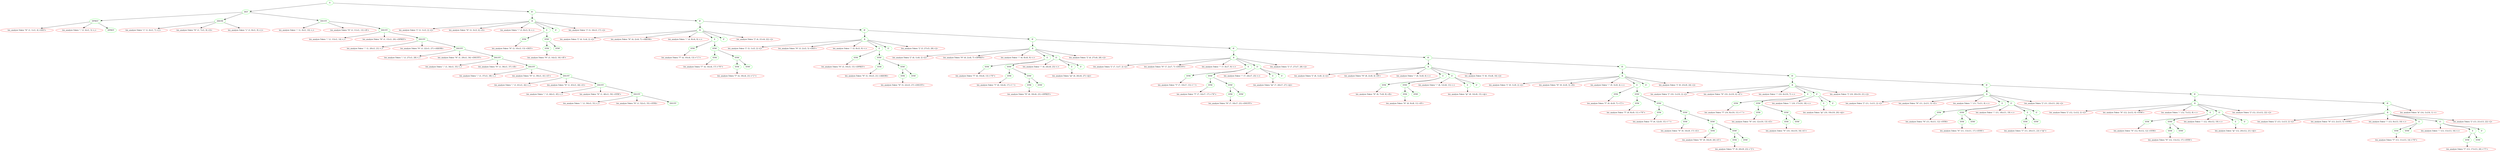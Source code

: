 digraph {
1 [label="S"][color=green]
2 [label="DEF"][color=green]
3 [label="DPREF"][color=green]
4 [label="lex_analyze.Token \"N\" (1, 1)-(1, 4) <DEF>"][color=red]
3->4
5 [label="lex_analyze.Token \",\" (1, 4)-(1, 5) <,>"][color=red]
3->5
6 [label="DPREF"][color=green]
3->6
2->3
7 [label="AXIOM"][color=green]
8 [label="lex_analyze.Token \"{\" (1, 6)-(1, 7) <{>"][color=red]
7->8
9 [label="lex_analyze.Token \"N\" (1, 7)-(1, 8) <S>"][color=red]
7->9
10 [label="lex_analyze.Token \"}\" (1, 8)-(1, 9) <}>"][color=red]
7->10
2->7
11 [label="DSUFF"][color=green]
12 [label="lex_analyze.Token \",\" (1, 9)-(1, 10) <,>"][color=red]
11->12
13 [label="lex_analyze.Token \"N\" (1, 11)-(1, 13) <R'>"][color=red]
11->13
14 [label="DSUFF"][color=green]
15 [label="lex_analyze.Token \",\" (1, 13)-(1, 14) <,>"][color=red]
14->15
16 [label="lex_analyze.Token \"N\" (1, 15)-(1, 20) <DPREF>"][color=red]
14->16
17 [label="DSUFF"][color=green]
18 [label="lex_analyze.Token \",\" (1, 20)-(1, 21) <,>"][color=red]
17->18
19 [label="lex_analyze.Token \"N\" (1, 22)-(1, 27) <AXIOM>"][color=red]
17->19
20 [label="DSUFF"][color=green]
21 [label="lex_analyze.Token \",\" (1, 27)-(1, 28) <,>"][color=red]
20->21
22 [label="lex_analyze.Token \"N\" (1, 29)-(1, 34) <DSUFF>"][color=red]
20->22
23 [label="DSUFF"][color=green]
24 [label="lex_analyze.Token \",\" (1, 34)-(1, 35) <,>"][color=red]
23->24
25 [label="lex_analyze.Token \"N\" (1, 36)-(1, 37) <R>"][color=red]
23->25
26 [label="DSUFF"][color=green]
27 [label="lex_analyze.Token \",\" (1, 37)-(1, 38) <,>"][color=red]
26->27
28 [label="lex_analyze.Token \"N\" (1, 39)-(1, 41) <E'>"][color=red]
26->28
29 [label="DSUFF"][color=green]
30 [label="lex_analyze.Token \",\" (1, 41)-(1, 42) <,>"][color=red]
29->30
31 [label="lex_analyze.Token \"N\" (1, 43)-(1, 44) <E>"][color=red]
29->31
32 [label="DSUFF"][color=green]
33 [label="lex_analyze.Token \",\" (1, 44)-(1, 45) <,>"][color=red]
32->33
34 [label="lex_analyze.Token \"N\" (1, 46)-(1, 50) <SYM'>"][color=red]
32->34
35 [label="DSUFF"][color=green]
36 [label="lex_analyze.Token \",\" (1, 50)-(1, 51) <,>"][color=red]
35->36
37 [label="lex_analyze.Token \"N\" (1, 52)-(1, 55) <SYM>"][color=red]
35->37
38 [label="DSUFF"][color=green]
35->38
32->35
29->32
26->29
23->26
20->23
17->20
14->17
11->14
2->11
1->2
39 [label="R'"][color=green]
40 [label="R"][color=green]
41 [label="lex_analyze.Token \"[\" (3, 1)-(3, 2) <[>"][color=red]
40->41
42 [label="lex_analyze.Token \"N\" (3, 3)-(3, 4) <S>"][color=red]
40->42
43 [label="lex_analyze.Token \":\" (3, 8)-(3, 9) <:>"][color=red]
40->43
44 [label="E"][color=green]
45 [label="SYM"][color=green]
46 [label="lex_analyze.Token \"N\" (3, 10)-(3, 13) <DEF>"][color=red]
45->46
44->45
47 [label="SYM'"][color=green]
48 [label="SYM"][color=green]
49 [label="lex_analyze.Token \"N\" (3, 14)-(3, 16) <R'>"][color=red]
48->49
47->48
50 [label="SYM'"][color=green]
47->50
44->47
40->44
51 [label="E'"][color=green]
40->51
52 [label="lex_analyze.Token \"]\" (3, 16)-(3, 17) <]>"][color=red]
40->52
39->40
53 [label="R'"][color=green]
54 [label="R"][color=green]
55 [label="lex_analyze.Token \"[\" (4, 1)-(4, 2) <[>"][color=red]
54->55
56 [label="lex_analyze.Token \"N\" (4, 2)-(4, 7) <AXIOM>"][color=red]
54->56
57 [label="lex_analyze.Token \":\" (4, 8)-(4, 9) <:>"][color=red]
54->57
58 [label="E"][color=green]
59 [label="SYM"][color=green]
60 [label="lex_analyze.Token \"T\" (4, 10)-(4, 13) <\"{\">"][color=red]
59->60
58->59
61 [label="SYM'"][color=green]
62 [label="SYM"][color=green]
63 [label="lex_analyze.Token \"T\" (4, 14)-(4, 17) <\"N\">"][color=red]
62->63
61->62
64 [label="SYM'"][color=green]
65 [label="SYM"][color=green]
66 [label="lex_analyze.Token \"T\" (4, 18)-(4, 21) <\"}\">"][color=red]
65->66
64->65
67 [label="SYM'"][color=green]
64->67
61->64
58->61
54->58
68 [label="E'"][color=green]
54->68
69 [label="lex_analyze.Token \"]\" (4, 21)-(4, 22) <]>"][color=red]
54->69
53->54
70 [label="R'"][color=green]
71 [label="R"][color=green]
72 [label="lex_analyze.Token \"[\" (5, 1)-(5, 2) <[>"][color=red]
71->72
73 [label="lex_analyze.Token \"N\" (5, 2)-(5, 5) <DEF>"][color=red]
71->73
74 [label="lex_analyze.Token \":\" (5, 8)-(5, 9) <:>"][color=red]
71->74
75 [label="E"][color=green]
76 [label="SYM"][color=green]
77 [label="lex_analyze.Token \"N\" (5, 10)-(5, 15) <DPREF>"][color=red]
76->77
75->76
78 [label="SYM'"][color=green]
79 [label="SYM"][color=green]
80 [label="lex_analyze.Token \"N\" (5, 16)-(5, 21) <AXIOM>"][color=red]
79->80
78->79
81 [label="SYM'"][color=green]
82 [label="SYM"][color=green]
83 [label="lex_analyze.Token \"N\" (5, 22)-(5, 27) <DSUFF>"][color=red]
82->83
81->82
84 [label="SYM'"][color=green]
81->84
78->81
75->78
71->75
85 [label="E'"][color=green]
71->85
86 [label="lex_analyze.Token \"]\" (5, 27)-(5, 28) <]>"][color=red]
71->86
70->71
87 [label="R'"][color=green]
88 [label="R"][color=green]
89 [label="lex_analyze.Token \"[\" (6, 1)-(6, 2) <[>"][color=red]
88->89
90 [label="lex_analyze.Token \"N\" (6, 2)-(6, 7) <DPREF>"][color=red]
88->90
91 [label="lex_analyze.Token \":\" (6, 8)-(6, 9) <:>"][color=red]
88->91
92 [label="E"][color=green]
93 [label="SYM"][color=green]
94 [label="lex_analyze.Token \"T\" (6, 10)-(6, 13) <\"N\">"][color=red]
93->94
92->93
95 [label="SYM'"][color=green]
96 [label="SYM"][color=green]
97 [label="lex_analyze.Token \"T\" (6, 14)-(6, 17) <\",\">"][color=red]
96->97
95->96
98 [label="SYM'"][color=green]
99 [label="SYM"][color=green]
100 [label="lex_analyze.Token \"N\" (6, 18)-(6, 23) <DPREF>"][color=red]
99->100
98->99
101 [label="SYM'"][color=green]
98->101
95->98
92->95
88->92
102 [label="E'"][color=green]
103 [label="lex_analyze.Token \":\" (6, 24)-(6, 25) <:>"][color=red]
102->103
104 [label="E"][color=green]
105 [label="lex_analyze.Token \"@\" (6, 26)-(6, 27) <@>"][color=red]
104->105
102->104
106 [label="E'"][color=green]
102->106
88->102
107 [label="lex_analyze.Token \"]\" (6, 27)-(6, 28) <]>"][color=red]
88->107
87->88
108 [label="R'"][color=green]
109 [label="R"][color=green]
110 [label="lex_analyze.Token \"[\" (7, 1)-(7, 2) <[>"][color=red]
109->110
111 [label="lex_analyze.Token \"N\" (7, 2)-(7, 7) <DSUFF>"][color=red]
109->111
112 [label="lex_analyze.Token \":\" (7, 8)-(7, 9) <:>"][color=red]
109->112
113 [label="E"][color=green]
114 [label="SYM"][color=green]
115 [label="lex_analyze.Token \"T\" (7, 10)-(7, 13) <\",\">"][color=red]
114->115
113->114
116 [label="SYM'"][color=green]
117 [label="SYM"][color=green]
118 [label="lex_analyze.Token \"T\" (7, 14)-(7, 17) <\"N\">"][color=red]
117->118
116->117
119 [label="SYM'"][color=green]
120 [label="SYM"][color=green]
121 [label="lex_analyze.Token \"N\" (7, 18)-(7, 23) <DSUFF>"][color=red]
120->121
119->120
122 [label="SYM'"][color=green]
119->122
116->119
113->116
109->113
123 [label="E'"][color=green]
124 [label="lex_analyze.Token \":\" (7, 24)-(7, 25) <:>"][color=red]
123->124
125 [label="E"][color=green]
126 [label="lex_analyze.Token \"@\" (7, 26)-(7, 27) <@>"][color=red]
125->126
123->125
127 [label="E'"][color=green]
123->127
109->123
128 [label="lex_analyze.Token \"]\" (7, 27)-(7, 28) <]>"][color=red]
109->128
108->109
129 [label="R'"][color=green]
130 [label="R"][color=green]
131 [label="lex_analyze.Token \"[\" (8, 1)-(8, 2) <[>"][color=red]
130->131
132 [label="lex_analyze.Token \"N\" (8, 2)-(8, 4) <R'>"][color=red]
130->132
133 [label="lex_analyze.Token \":\" (8, 5)-(8, 6) <:>"][color=red]
130->133
134 [label="E"][color=green]
135 [label="SYM"][color=green]
136 [label="lex_analyze.Token \"N\" (8, 7)-(8, 8) <R>"][color=red]
135->136
134->135
137 [label="SYM'"][color=green]
138 [label="SYM"][color=green]
139 [label="lex_analyze.Token \"N\" (8, 9)-(8, 11) <R'>"][color=red]
138->139
137->138
140 [label="SYM'"][color=green]
137->140
134->137
130->134
141 [label="E'"][color=green]
142 [label="lex_analyze.Token \":\" (8, 12)-(8, 13) <:>"][color=red]
141->142
143 [label="E"][color=green]
144 [label="lex_analyze.Token \"@\" (8, 14)-(8, 15) <@>"][color=red]
143->144
141->143
145 [label="E'"][color=green]
141->145
130->141
146 [label="lex_analyze.Token \"]\" (8, 15)-(8, 16) <]>"][color=red]
130->146
129->130
147 [label="R'"][color=green]
148 [label="R"][color=green]
149 [label="lex_analyze.Token \"[\" (9, 1)-(9, 2) <[>"][color=red]
148->149
150 [label="lex_analyze.Token \"N\" (9, 2)-(9, 3) <R>"][color=red]
148->150
151 [label="lex_analyze.Token \":\" (9, 3)-(9, 4) <:>"][color=red]
148->151
152 [label="E"][color=green]
153 [label="SYM"][color=green]
154 [label="lex_analyze.Token \"T\" (9, 4)-(9, 7) <\"[\">"][color=red]
153->154
152->153
155 [label="SYM'"][color=green]
156 [label="SYM"][color=green]
157 [label="lex_analyze.Token \"T\" (9, 8)-(9, 11) <\"N\">"][color=red]
156->157
155->156
158 [label="SYM'"][color=green]
159 [label="SYM"][color=green]
160 [label="lex_analyze.Token \"T\" (9, 12)-(9, 15) <\":\">"][color=red]
159->160
158->159
161 [label="SYM'"][color=green]
162 [label="SYM"][color=green]
163 [label="lex_analyze.Token \"N\" (9, 16)-(9, 17) <E>"][color=red]
162->163
161->162
164 [label="SYM'"][color=green]
165 [label="SYM"][color=green]
166 [label="lex_analyze.Token \"N\" (9, 18)-(9, 20) <E'>"][color=red]
165->166
164->165
167 [label="SYM'"][color=green]
168 [label="SYM"][color=green]
169 [label="lex_analyze.Token \"T\" (9, 20)-(9, 23) <\"]\">"][color=red]
168->169
167->168
170 [label="SYM'"][color=green]
167->170
164->167
161->164
158->161
155->158
152->155
148->152
171 [label="E'"][color=green]
148->171
172 [label="lex_analyze.Token \"]\" (9, 23)-(9, 24) <]>"][color=red]
148->172
147->148
173 [label="R'"][color=green]
174 [label="R"][color=green]
175 [label="lex_analyze.Token \"[\" (10, 1)-(10, 2) <[>"][color=red]
174->175
176 [label="lex_analyze.Token \"N\" (10, 2)-(10, 4) <E'>"][color=red]
174->176
177 [label="lex_analyze.Token \":\" (10, 6)-(10, 7) <:>"][color=red]
174->177
178 [label="E"][color=green]
179 [label="SYM"][color=green]
180 [label="lex_analyze.Token \"T\" (10, 8)-(10, 11) <\":\">"][color=red]
179->180
178->179
181 [label="SYM'"][color=green]
182 [label="SYM"][color=green]
183 [label="lex_analyze.Token \"N\" (10, 12)-(10, 13) <E>"][color=red]
182->183
181->182
184 [label="SYM'"][color=green]
185 [label="SYM"][color=green]
186 [label="lex_analyze.Token \"N\" (10, 14)-(10, 16) <E'>"][color=red]
185->186
184->185
187 [label="SYM'"][color=green]
184->187
181->184
178->181
174->178
188 [label="E'"][color=green]
189 [label="lex_analyze.Token \":\" (10, 17)-(10, 18) <:>"][color=red]
188->189
190 [label="E"][color=green]
191 [label="lex_analyze.Token \"@\" (10, 19)-(10, 20) <@>"][color=red]
190->191
188->190
192 [label="E'"][color=green]
188->192
174->188
193 [label="lex_analyze.Token \"]\" (10, 20)-(10, 21) <]>"][color=red]
174->193
173->174
194 [label="R'"][color=green]
195 [label="R"][color=green]
196 [label="lex_analyze.Token \"[\" (11, 1)-(11, 2) <[>"][color=red]
195->196
197 [label="lex_analyze.Token \"N\" (11, 2)-(11, 3) <E>"][color=red]
195->197
198 [label="lex_analyze.Token \":\" (11, 7)-(11, 8) <:>"][color=red]
195->198
199 [label="E"][color=green]
200 [label="SYM"][color=green]
201 [label="lex_analyze.Token \"N\" (11, 9)-(11, 12) <SYM>"][color=red]
200->201
199->200
202 [label="SYM'"][color=green]
203 [label="SYM"][color=green]
204 [label="lex_analyze.Token \"N\" (11, 13)-(11, 17) <SYM'>"][color=red]
203->204
202->203
205 [label="SYM'"][color=green]
202->205
199->202
195->199
206 [label="E'"][color=green]
207 [label="lex_analyze.Token \":\" (11, 18)-(11, 19) <:>"][color=red]
206->207
208 [label="E"][color=green]
209 [label="SYM"][color=green]
210 [label="lex_analyze.Token \"T\" (11, 20)-(11, 23) <\"@\">"][color=red]
209->210
208->209
211 [label="SYM'"][color=green]
208->211
206->208
212 [label="E'"][color=green]
206->212
195->206
213 [label="lex_analyze.Token \"]\" (11, 23)-(11, 24) <]>"][color=red]
195->213
194->195
214 [label="R'"][color=green]
215 [label="R"][color=green]
216 [label="lex_analyze.Token \"[\" (12, 1)-(12, 2) <[>"][color=red]
215->216
217 [label="lex_analyze.Token \"N\" (12, 2)-(12, 6) <SYM'>"][color=red]
215->217
218 [label="lex_analyze.Token \":\" (12, 7)-(12, 8) <:>"][color=red]
215->218
219 [label="E"][color=green]
220 [label="SYM"][color=green]
221 [label="lex_analyze.Token \"N\" (12, 9)-(12, 12) <SYM>"][color=red]
220->221
219->220
222 [label="SYM'"][color=green]
223 [label="SYM"][color=green]
224 [label="lex_analyze.Token \"N\" (12, 13)-(12, 17) <SYM'>"][color=red]
223->224
222->223
225 [label="SYM'"][color=green]
222->225
219->222
215->219
226 [label="E'"][color=green]
227 [label="lex_analyze.Token \":\" (12, 18)-(12, 19) <:>"][color=red]
226->227
228 [label="E"][color=green]
229 [label="lex_analyze.Token \"@\" (12, 20)-(12, 21) <@>"][color=red]
228->229
226->228
230 [label="E'"][color=green]
226->230
215->226
231 [label="lex_analyze.Token \"]\" (12, 21)-(12, 22) <]>"][color=red]
215->231
214->215
232 [label="R'"][color=green]
233 [label="R"][color=green]
234 [label="lex_analyze.Token \"[\" (13, 1)-(13, 2) <[>"][color=red]
233->234
235 [label="lex_analyze.Token \"N\" (13, 2)-(13, 5) <SYM>"][color=red]
233->235
236 [label="lex_analyze.Token \":\" (13, 9)-(13, 10) <:>"][color=red]
233->236
237 [label="E"][color=green]
238 [label="SYM"][color=green]
239 [label="lex_analyze.Token \"T\" (13, 11)-(13, 14) <\"N\">"][color=red]
238->239
237->238
240 [label="SYM'"][color=green]
237->240
233->237
241 [label="E'"][color=green]
242 [label="lex_analyze.Token \":\" (13, 15)-(13, 16) <:>"][color=red]
241->242
243 [label="E"][color=green]
244 [label="SYM"][color=green]
245 [label="lex_analyze.Token \"T\" (13, 17)-(13, 20) <\"T\">"][color=red]
244->245
243->244
246 [label="SYM'"][color=green]
243->246
241->243
247 [label="E'"][color=green]
241->247
233->241
248 [label="lex_analyze.Token \"]\" (13, 21)-(13, 22) <]>"][color=red]
233->248
232->233
251 [label="lex_analyze.Token \"$\" (14, 1)-(14, 1) <>"][color=red]
232->251
214->232
194->214
173->194
147->173
129->147
108->129
87->108
70->87
53->70
39->53
1->39
}
